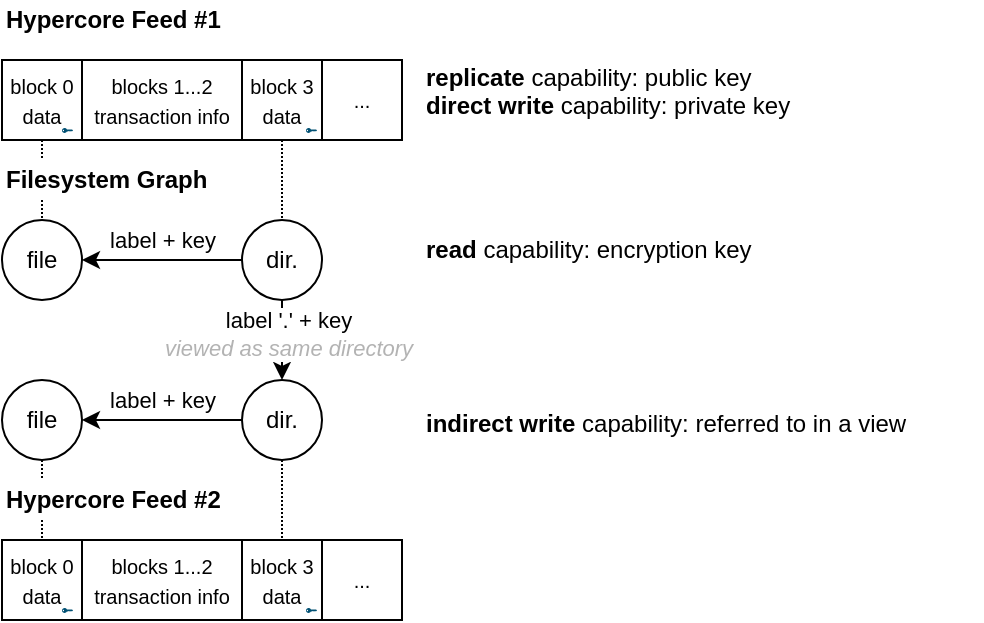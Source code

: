 <mxfile version="14.1.8" type="device"><diagram id="EK48oLKEvQlqZfLFS9My" name="Seite-1"><mxGraphModel dx="622" dy="553" grid="1" gridSize="10" guides="1" tooltips="1" connect="1" arrows="1" fold="1" page="1" pageScale="1" pageWidth="827" pageHeight="1169" math="0" shadow="0"><root><mxCell id="0"/><mxCell id="1" parent="0"/><mxCell id="vlWBw7T_RuTDilWyawtQ-18" style="edgeStyle=orthogonalEdgeStyle;rounded=0;orthogonalLoop=1;jettySize=auto;html=1;entryX=0.5;entryY=0;entryDx=0;entryDy=0;dashed=1;dashPattern=1 1;endArrow=none;endFill=0;" parent="1" source="vlWBw7T_RuTDilWyawtQ-1" target="vlWBw7T_RuTDilWyawtQ-2" edge="1"><mxGeometry relative="1" as="geometry"/></mxCell><mxCell id="vlWBw7T_RuTDilWyawtQ-1" value="&lt;font style=&quot;font-size: 10px&quot;&gt;block 0&lt;br&gt;data&lt;br&gt;&lt;/font&gt;" style="rounded=0;whiteSpace=wrap;html=1;" parent="1" vertex="1"><mxGeometry x="120" y="320" width="40" height="40" as="geometry"/></mxCell><mxCell id="vlWBw7T_RuTDilWyawtQ-20" style="edgeStyle=orthogonalEdgeStyle;rounded=0;orthogonalLoop=1;jettySize=auto;html=1;entryX=0;entryY=0.5;entryDx=0;entryDy=0;endArrow=none;endFill=0;startArrow=classic;startFill=1;" parent="1" source="vlWBw7T_RuTDilWyawtQ-2" target="vlWBw7T_RuTDilWyawtQ-9" edge="1"><mxGeometry relative="1" as="geometry"/></mxCell><mxCell id="vlWBw7T_RuTDilWyawtQ-21" value="label + key" style="edgeLabel;html=1;align=center;verticalAlign=middle;resizable=0;points=[];" parent="vlWBw7T_RuTDilWyawtQ-20" vertex="1" connectable="0"><mxGeometry x="-0.369" y="2" relative="1" as="geometry"><mxPoint x="14.86" y="-8" as="offset"/></mxGeometry></mxCell><mxCell id="vlWBw7T_RuTDilWyawtQ-2" value="file" style="ellipse;whiteSpace=wrap;html=1;aspect=fixed;" parent="1" vertex="1"><mxGeometry x="120" y="400" width="40" height="40" as="geometry"/></mxCell><mxCell id="aMd-EAAB4yVWdcTHplO0-13" style="rounded=0;orthogonalLoop=1;jettySize=auto;html=1;entryX=0.5;entryY=0;entryDx=0;entryDy=0;fontColor=#FFB570;" edge="1" parent="1" source="vlWBw7T_RuTDilWyawtQ-9" target="aMd-EAAB4yVWdcTHplO0-11"><mxGeometry relative="1" as="geometry"/></mxCell><mxCell id="aMd-EAAB4yVWdcTHplO0-15" value="label '.' + key&lt;br&gt;&lt;font color=&quot;#b3b3b3&quot; style=&quot;font-style: italic&quot;&gt;viewed as same directory&lt;/font&gt;" style="edgeLabel;html=1;align=center;verticalAlign=middle;resizable=0;points=[];" vertex="1" connectable="0" parent="aMd-EAAB4yVWdcTHplO0-13"><mxGeometry x="-0.158" y="3" relative="1" as="geometry"><mxPoint as="offset"/></mxGeometry></mxCell><mxCell id="vlWBw7T_RuTDilWyawtQ-9" value="dir." style="ellipse;whiteSpace=wrap;html=1;aspect=fixed;" parent="1" vertex="1"><mxGeometry x="240" y="400" width="40" height="40" as="geometry"/></mxCell><mxCell id="vlWBw7T_RuTDilWyawtQ-12" value="&lt;b&gt;Hypercore Feed #1&lt;/b&gt;" style="text;html=1;strokeColor=none;fillColor=none;align=left;verticalAlign=middle;whiteSpace=wrap;rounded=0;" parent="1" vertex="1"><mxGeometry x="120" y="290" width="260" height="20" as="geometry"/></mxCell><mxCell id="vlWBw7T_RuTDilWyawtQ-13" value="&lt;font style=&quot;font-size: 10px&quot;&gt;blocks 1...2&lt;br&gt;transaction info&lt;br&gt;&lt;/font&gt;" style="rounded=0;whiteSpace=wrap;html=1;" parent="1" vertex="1"><mxGeometry x="160" y="320" width="80" height="40" as="geometry"/></mxCell><mxCell id="vlWBw7T_RuTDilWyawtQ-19" style="edgeStyle=orthogonalEdgeStyle;rounded=0;orthogonalLoop=1;jettySize=auto;html=1;entryX=0.5;entryY=0;entryDx=0;entryDy=0;dashed=1;dashPattern=1 1;endArrow=none;endFill=0;" parent="1" source="vlWBw7T_RuTDilWyawtQ-16" target="vlWBw7T_RuTDilWyawtQ-9" edge="1"><mxGeometry relative="1" as="geometry"/></mxCell><mxCell id="vlWBw7T_RuTDilWyawtQ-16" value="&lt;font style=&quot;font-size: 10px&quot;&gt;block 3&lt;br&gt;data&lt;br&gt;&lt;/font&gt;" style="rounded=0;whiteSpace=wrap;html=1;" parent="1" vertex="1"><mxGeometry x="240" y="320" width="40" height="40" as="geometry"/></mxCell><mxCell id="vlWBw7T_RuTDilWyawtQ-23" value="&lt;font style=&quot;font-size: 10px&quot;&gt;...&lt;br&gt;&lt;/font&gt;" style="rounded=0;whiteSpace=wrap;html=1;" parent="1" vertex="1"><mxGeometry x="280" y="320" width="40" height="40" as="geometry"/></mxCell><mxCell id="vlWBw7T_RuTDilWyawtQ-26" value="" style="points=[[0,0.5,0],[0.24,0,0],[0.5,0.28,0],[0.995,0.475,0],[0.5,0.72,0],[0.24,1,0]];verticalLabelPosition=bottom;html=1;verticalAlign=top;aspect=fixed;align=center;pointerEvents=1;shape=mxgraph.cisco19.key;fillColor=#005073;strokeColor=none;" parent="1" vertex="1"><mxGeometry x="272" y="354" width="5.56" height="2.5" as="geometry"/></mxCell><mxCell id="vlWBw7T_RuTDilWyawtQ-27" value="" style="points=[[0,0.5,0],[0.24,0,0],[0.5,0.28,0],[0.995,0.475,0],[0.5,0.72,0],[0.24,1,0]];verticalLabelPosition=bottom;html=1;verticalAlign=top;aspect=fixed;align=center;pointerEvents=1;shape=mxgraph.cisco19.key;fillColor=#005073;strokeColor=none;" parent="1" vertex="1"><mxGeometry x="150" y="354" width="5.56" height="2.5" as="geometry"/></mxCell><mxCell id="vlWBw7T_RuTDilWyawtQ-28" value="&lt;b&gt;Filesystem Graph&lt;/b&gt;" style="text;html=1;strokeColor=none;align=left;verticalAlign=middle;whiteSpace=wrap;rounded=0;fillColor=#ffffff;" parent="1" vertex="1"><mxGeometry x="120" y="370" width="110" height="20" as="geometry"/></mxCell><mxCell id="HeYnW9x7Zm9j6cI9xZGe-1" value="&lt;b&gt;replicate &lt;/b&gt;capability: public key&lt;br&gt;&lt;b&gt;direct write &lt;/b&gt;capability: private key&lt;br&gt;&lt;br&gt;&lt;br&gt;&lt;br&gt;&lt;br&gt;&lt;b&gt;read &lt;/b&gt;capability: encryption key&lt;br&gt;&lt;br&gt;&lt;br&gt;&lt;br&gt;&lt;br&gt;&lt;br&gt;&lt;b&gt;indirect write&lt;/b&gt; capability: referred to in a view" style="text;html=1;strokeColor=none;fillColor=none;align=left;verticalAlign=middle;whiteSpace=wrap;rounded=0;" parent="1" vertex="1"><mxGeometry x="330" y="320" width="280" height="190" as="geometry"/></mxCell><mxCell id="aMd-EAAB4yVWdcTHplO0-1" value="&lt;font style=&quot;font-size: 10px&quot;&gt;block 0&lt;br&gt;data&lt;br&gt;&lt;/font&gt;" style="rounded=0;whiteSpace=wrap;html=1;" vertex="1" parent="1"><mxGeometry x="120" y="560" width="40" height="40" as="geometry"/></mxCell><mxCell id="aMd-EAAB4yVWdcTHplO0-2" value="&lt;font style=&quot;font-size: 10px&quot;&gt;blocks 1...2&lt;br&gt;transaction info&lt;br&gt;&lt;/font&gt;" style="rounded=0;whiteSpace=wrap;html=1;" vertex="1" parent="1"><mxGeometry x="160" y="560" width="80" height="40" as="geometry"/></mxCell><mxCell id="aMd-EAAB4yVWdcTHplO0-3" value="&lt;font style=&quot;font-size: 10px&quot;&gt;block 3&lt;br&gt;data&lt;br&gt;&lt;/font&gt;" style="rounded=0;whiteSpace=wrap;html=1;" vertex="1" parent="1"><mxGeometry x="240" y="560" width="40" height="40" as="geometry"/></mxCell><mxCell id="aMd-EAAB4yVWdcTHplO0-4" value="&lt;font style=&quot;font-size: 10px&quot;&gt;...&lt;br&gt;&lt;/font&gt;" style="rounded=0;whiteSpace=wrap;html=1;" vertex="1" parent="1"><mxGeometry x="280" y="560" width="40" height="40" as="geometry"/></mxCell><mxCell id="aMd-EAAB4yVWdcTHplO0-5" value="" style="points=[[0,0.5,0],[0.24,0,0],[0.5,0.28,0],[0.995,0.475,0],[0.5,0.72,0],[0.24,1,0]];verticalLabelPosition=bottom;html=1;verticalAlign=top;aspect=fixed;align=center;pointerEvents=1;shape=mxgraph.cisco19.key;fillColor=#005073;strokeColor=none;" vertex="1" parent="1"><mxGeometry x="272" y="594" width="5.56" height="2.5" as="geometry"/></mxCell><mxCell id="aMd-EAAB4yVWdcTHplO0-6" value="" style="points=[[0,0.5,0],[0.24,0,0],[0.5,0.28,0],[0.995,0.475,0],[0.5,0.72,0],[0.24,1,0]];verticalLabelPosition=bottom;html=1;verticalAlign=top;aspect=fixed;align=center;pointerEvents=1;shape=mxgraph.cisco19.key;fillColor=#005073;strokeColor=none;" vertex="1" parent="1"><mxGeometry x="150" y="594" width="5.56" height="2.5" as="geometry"/></mxCell><mxCell id="aMd-EAAB4yVWdcTHplO0-14" value="label + key" style="edgeStyle=none;rounded=0;orthogonalLoop=1;jettySize=auto;html=1;entryX=0;entryY=0.5;entryDx=0;entryDy=0;endArrow=none;endFill=0;startArrow=classic;startFill=1;" edge="1" parent="1" source="aMd-EAAB4yVWdcTHplO0-9" target="aMd-EAAB4yVWdcTHplO0-11"><mxGeometry y="10" relative="1" as="geometry"><Array as="points"><mxPoint x="200" y="500"/></Array><mxPoint as="offset"/></mxGeometry></mxCell><mxCell id="aMd-EAAB4yVWdcTHplO0-9" value="file" style="ellipse;whiteSpace=wrap;html=1;aspect=fixed;" vertex="1" parent="1"><mxGeometry x="120" y="480" width="40" height="40" as="geometry"/></mxCell><mxCell id="aMd-EAAB4yVWdcTHplO0-10" style="edgeStyle=orthogonalEdgeStyle;rounded=0;orthogonalLoop=1;jettySize=auto;html=1;entryX=0.5;entryY=0;entryDx=0;entryDy=0;dashed=1;dashPattern=1 1;endArrow=none;endFill=0;exitX=0.5;exitY=1;exitDx=0;exitDy=0;" edge="1" parent="1" source="aMd-EAAB4yVWdcTHplO0-9" target="aMd-EAAB4yVWdcTHplO0-1"><mxGeometry relative="1" as="geometry"><mxPoint x="150" y="370" as="sourcePoint"/><mxPoint x="150" y="410" as="targetPoint"/></mxGeometry></mxCell><mxCell id="aMd-EAAB4yVWdcTHplO0-7" value="&lt;b&gt;Hypercore Feed #2&lt;/b&gt;" style="text;html=1;strokeColor=none;align=left;verticalAlign=middle;whiteSpace=wrap;rounded=0;fillColor=#ffffff;" vertex="1" parent="1"><mxGeometry x="120" y="530" width="260" height="20" as="geometry"/></mxCell><mxCell id="aMd-EAAB4yVWdcTHplO0-11" value="dir." style="ellipse;whiteSpace=wrap;html=1;aspect=fixed;" vertex="1" parent="1"><mxGeometry x="240" y="480" width="40" height="40" as="geometry"/></mxCell><mxCell id="aMd-EAAB4yVWdcTHplO0-12" style="edgeStyle=orthogonalEdgeStyle;rounded=0;orthogonalLoop=1;jettySize=auto;html=1;entryX=0.5;entryY=0;entryDx=0;entryDy=0;dashed=1;dashPattern=1 1;endArrow=none;endFill=0;exitX=0.5;exitY=1;exitDx=0;exitDy=0;" edge="1" parent="1" source="aMd-EAAB4yVWdcTHplO0-11" target="aMd-EAAB4yVWdcTHplO0-3"><mxGeometry relative="1" as="geometry"><mxPoint x="150" y="530" as="sourcePoint"/><mxPoint x="150" y="570" as="targetPoint"/></mxGeometry></mxCell></root></mxGraphModel></diagram></mxfile>
